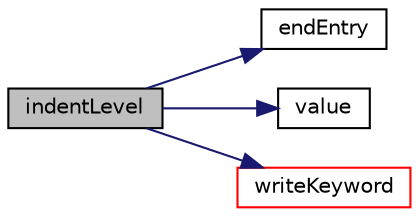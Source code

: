 digraph "indentLevel"
{
  bgcolor="transparent";
  edge [fontname="Helvetica",fontsize="10",labelfontname="Helvetica",labelfontsize="10"];
  node [fontname="Helvetica",fontsize="10",shape=record];
  rankdir="LR";
  Node1 [label="indentLevel",height=0.2,width=0.4,color="black", fillcolor="grey75", style="filled" fontcolor="black"];
  Node1 -> Node2 [color="midnightblue",fontsize="10",style="solid",fontname="Helvetica"];
  Node2 [label="endEntry",height=0.2,width=0.4,color="black",URL="$classFoam_1_1Ostream.html#af8abfa46f525b02808ef0c90cb9e9143",tooltip="Write end entry (&#39;;&#39;) followed by newline. "];
  Node1 -> Node3 [color="midnightblue",fontsize="10",style="solid",fontname="Helvetica"];
  Node3 [label="value",height=0.2,width=0.4,color="black",URL="$StCorr_8H.html#a7f851d6ccb9cf41e28285ce3b75e11df"];
  Node1 -> Node4 [color="midnightblue",fontsize="10",style="solid",fontname="Helvetica"];
  Node4 [label="writeKeyword",height=0.2,width=0.4,color="red",URL="$classFoam_1_1Ostream.html#a39e1b5a89569f936ef638b6b84311477",tooltip="Write the keyword followed by an appropriate indentation. "];
}
